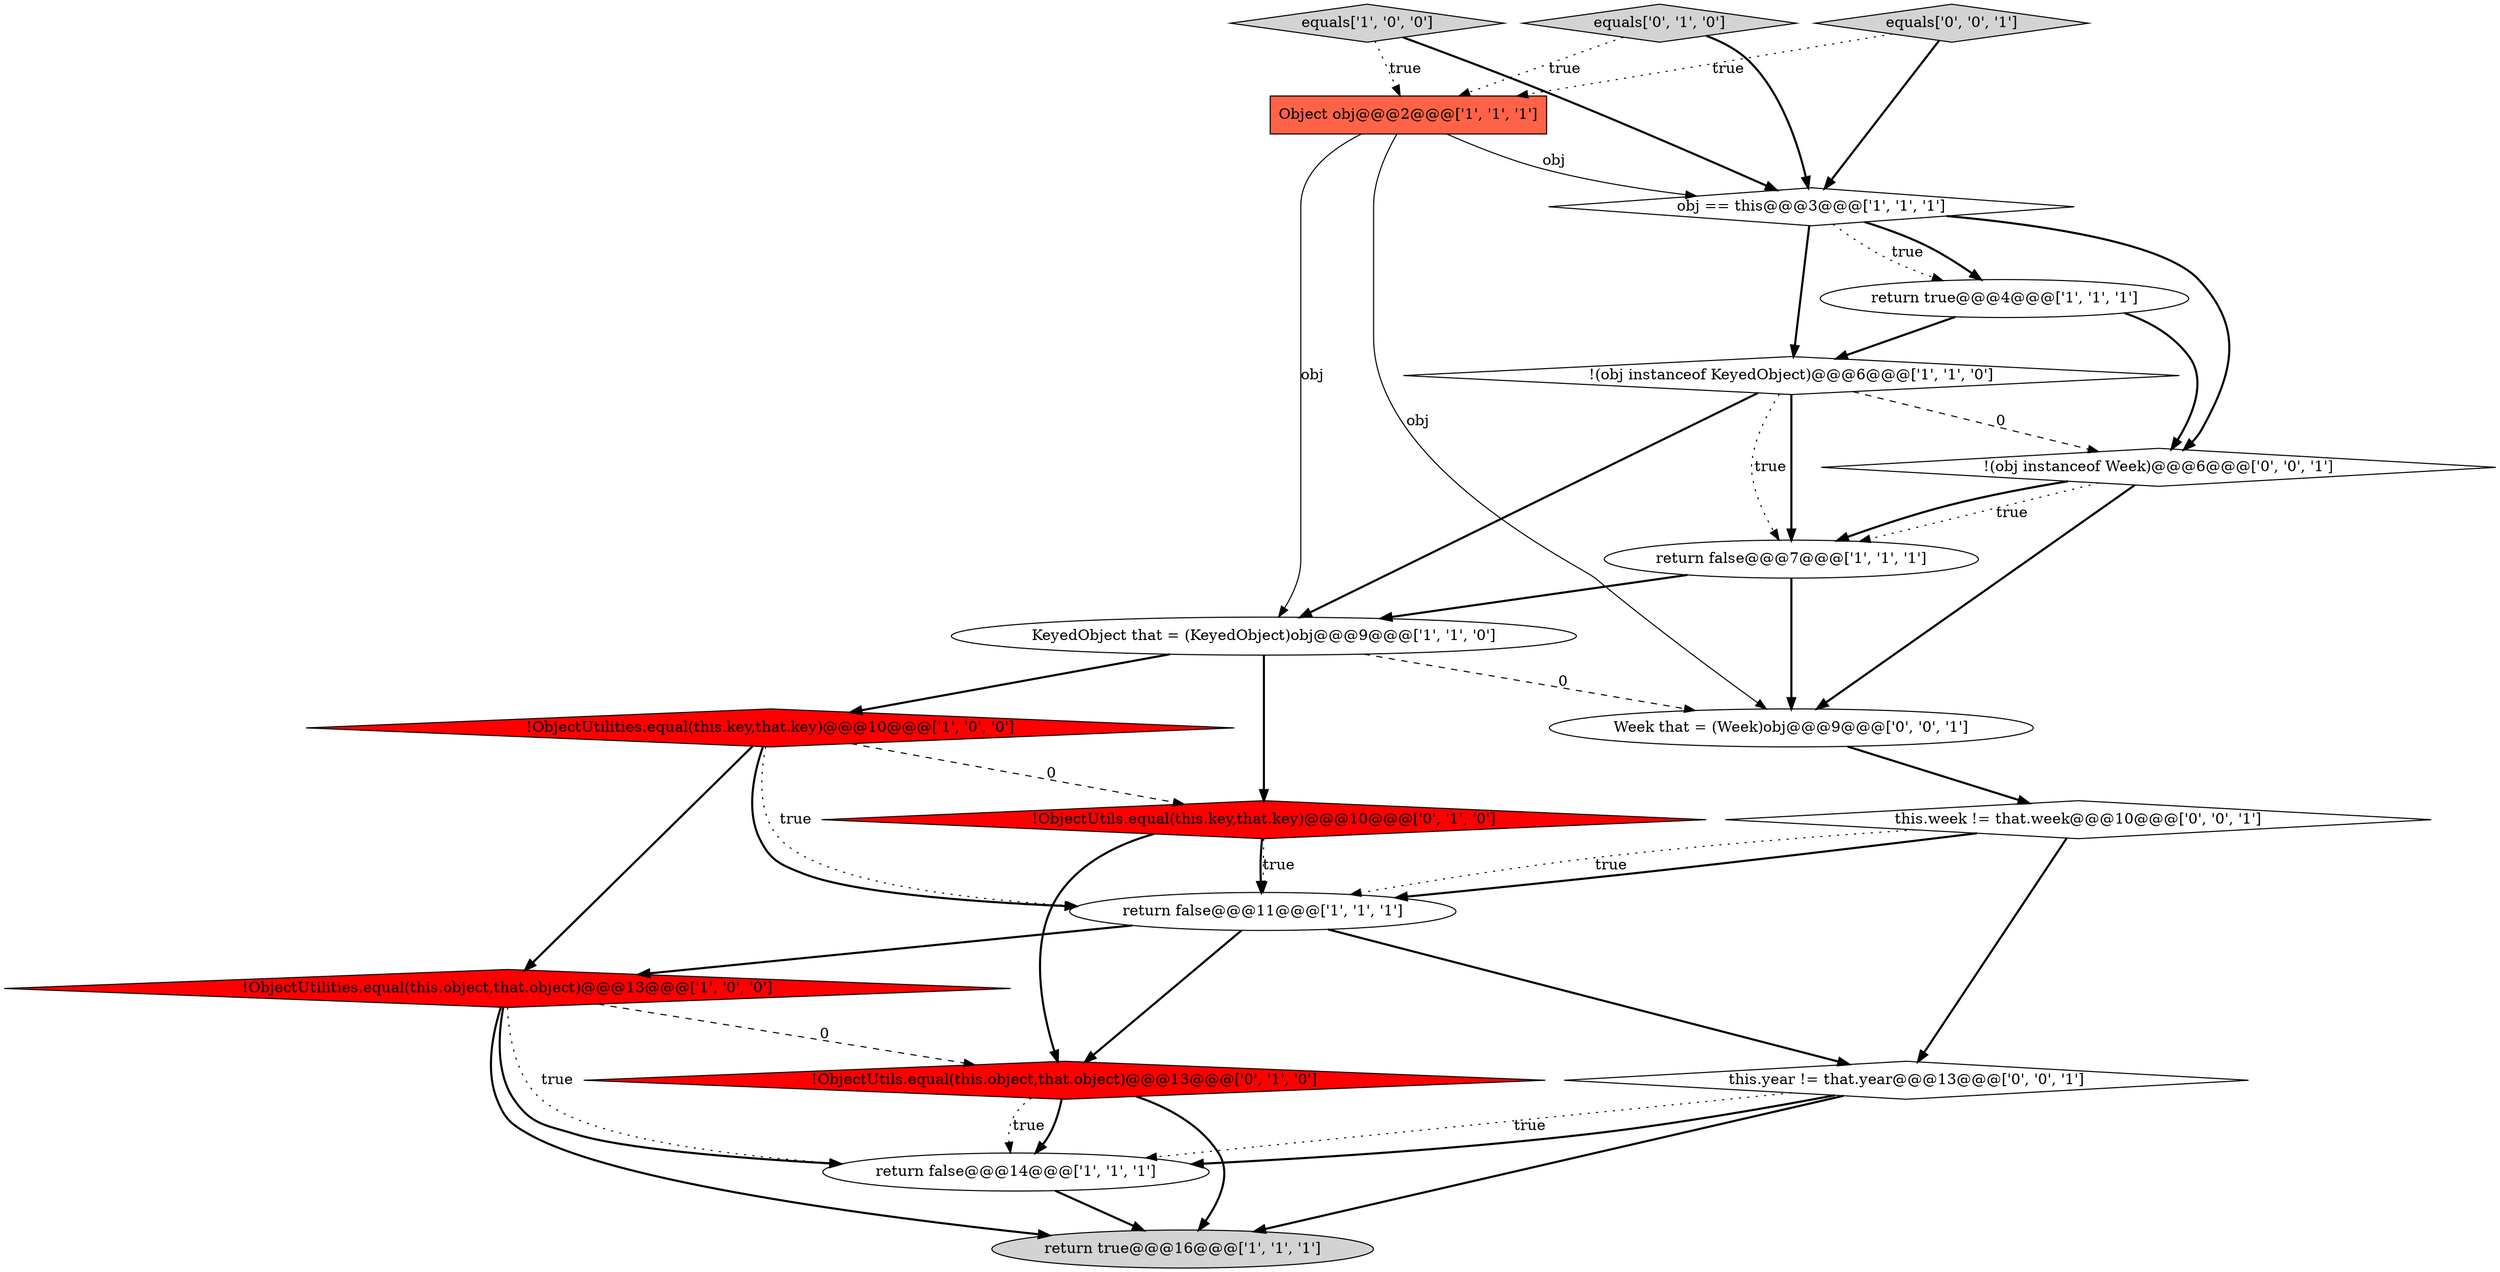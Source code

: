 digraph {
13 [style = filled, label = "!ObjectUtils.equal(this.object,that.object)@@@13@@@['0', '1', '0']", fillcolor = red, shape = diamond image = "AAA1AAABBB2BBB"];
14 [style = filled, label = "!ObjectUtils.equal(this.key,that.key)@@@10@@@['0', '1', '0']", fillcolor = red, shape = diamond image = "AAA1AAABBB2BBB"];
6 [style = filled, label = "equals['1', '0', '0']", fillcolor = lightgray, shape = diamond image = "AAA0AAABBB1BBB"];
11 [style = filled, label = "return false@@@14@@@['1', '1', '1']", fillcolor = white, shape = ellipse image = "AAA0AAABBB1BBB"];
12 [style = filled, label = "equals['0', '1', '0']", fillcolor = lightgray, shape = diamond image = "AAA0AAABBB2BBB"];
19 [style = filled, label = "equals['0', '0', '1']", fillcolor = lightgray, shape = diamond image = "AAA0AAABBB3BBB"];
1 [style = filled, label = "Object obj@@@2@@@['1', '1', '1']", fillcolor = tomato, shape = box image = "AAA0AAABBB1BBB"];
17 [style = filled, label = "this.week != that.week@@@10@@@['0', '0', '1']", fillcolor = white, shape = diamond image = "AAA0AAABBB3BBB"];
18 [style = filled, label = "Week that = (Week)obj@@@9@@@['0', '0', '1']", fillcolor = white, shape = ellipse image = "AAA0AAABBB3BBB"];
15 [style = filled, label = "!(obj instanceof Week)@@@6@@@['0', '0', '1']", fillcolor = white, shape = diamond image = "AAA0AAABBB3BBB"];
9 [style = filled, label = "!(obj instanceof KeyedObject)@@@6@@@['1', '1', '0']", fillcolor = white, shape = diamond image = "AAA0AAABBB1BBB"];
0 [style = filled, label = "KeyedObject that = (KeyedObject)obj@@@9@@@['1', '1', '0']", fillcolor = white, shape = ellipse image = "AAA0AAABBB1BBB"];
5 [style = filled, label = "return false@@@7@@@['1', '1', '1']", fillcolor = white, shape = ellipse image = "AAA0AAABBB1BBB"];
10 [style = filled, label = "!ObjectUtilities.equal(this.object,that.object)@@@13@@@['1', '0', '0']", fillcolor = red, shape = diamond image = "AAA1AAABBB1BBB"];
3 [style = filled, label = "return true@@@4@@@['1', '1', '1']", fillcolor = white, shape = ellipse image = "AAA0AAABBB1BBB"];
2 [style = filled, label = "obj == this@@@3@@@['1', '1', '1']", fillcolor = white, shape = diamond image = "AAA0AAABBB1BBB"];
7 [style = filled, label = "return true@@@16@@@['1', '1', '1']", fillcolor = lightgray, shape = ellipse image = "AAA0AAABBB1BBB"];
16 [style = filled, label = "this.year != that.year@@@13@@@['0', '0', '1']", fillcolor = white, shape = diamond image = "AAA0AAABBB3BBB"];
8 [style = filled, label = "return false@@@11@@@['1', '1', '1']", fillcolor = white, shape = ellipse image = "AAA0AAABBB1BBB"];
4 [style = filled, label = "!ObjectUtilities.equal(this.key,that.key)@@@10@@@['1', '0', '0']", fillcolor = red, shape = diamond image = "AAA1AAABBB1BBB"];
2->3 [style = dotted, label="true"];
15->5 [style = dotted, label="true"];
4->10 [style = bold, label=""];
19->1 [style = dotted, label="true"];
8->10 [style = bold, label=""];
17->8 [style = bold, label=""];
8->16 [style = bold, label=""];
1->18 [style = solid, label="obj"];
16->11 [style = bold, label=""];
9->0 [style = bold, label=""];
2->3 [style = bold, label=""];
6->1 [style = dotted, label="true"];
16->7 [style = bold, label=""];
4->8 [style = dotted, label="true"];
12->1 [style = dotted, label="true"];
18->17 [style = bold, label=""];
1->2 [style = solid, label="obj"];
3->15 [style = bold, label=""];
5->18 [style = bold, label=""];
2->9 [style = bold, label=""];
19->2 [style = bold, label=""];
10->13 [style = dashed, label="0"];
10->7 [style = bold, label=""];
13->11 [style = bold, label=""];
15->18 [style = bold, label=""];
15->5 [style = bold, label=""];
6->2 [style = bold, label=""];
3->9 [style = bold, label=""];
17->8 [style = dotted, label="true"];
12->2 [style = bold, label=""];
0->14 [style = bold, label=""];
5->0 [style = bold, label=""];
10->11 [style = dotted, label="true"];
0->4 [style = bold, label=""];
13->7 [style = bold, label=""];
2->15 [style = bold, label=""];
14->8 [style = dotted, label="true"];
9->5 [style = bold, label=""];
0->18 [style = dashed, label="0"];
13->11 [style = dotted, label="true"];
4->8 [style = bold, label=""];
4->14 [style = dashed, label="0"];
14->8 [style = bold, label=""];
1->0 [style = solid, label="obj"];
14->13 [style = bold, label=""];
16->11 [style = dotted, label="true"];
11->7 [style = bold, label=""];
17->16 [style = bold, label=""];
8->13 [style = bold, label=""];
9->15 [style = dashed, label="0"];
10->11 [style = bold, label=""];
9->5 [style = dotted, label="true"];
}

